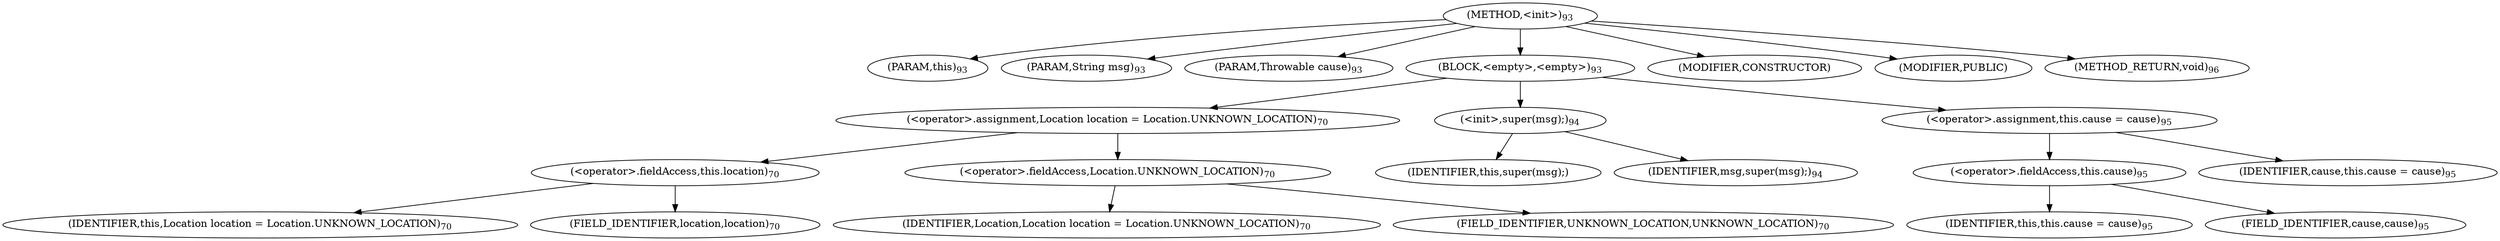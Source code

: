 digraph "&lt;init&gt;" {  
"91" [label = <(METHOD,&lt;init&gt;)<SUB>93</SUB>> ]
"8" [label = <(PARAM,this)<SUB>93</SUB>> ]
"92" [label = <(PARAM,String msg)<SUB>93</SUB>> ]
"93" [label = <(PARAM,Throwable cause)<SUB>93</SUB>> ]
"94" [label = <(BLOCK,&lt;empty&gt;,&lt;empty&gt;)<SUB>93</SUB>> ]
"95" [label = <(&lt;operator&gt;.assignment,Location location = Location.UNKNOWN_LOCATION)<SUB>70</SUB>> ]
"96" [label = <(&lt;operator&gt;.fieldAccess,this.location)<SUB>70</SUB>> ]
"97" [label = <(IDENTIFIER,this,Location location = Location.UNKNOWN_LOCATION)<SUB>70</SUB>> ]
"98" [label = <(FIELD_IDENTIFIER,location,location)<SUB>70</SUB>> ]
"99" [label = <(&lt;operator&gt;.fieldAccess,Location.UNKNOWN_LOCATION)<SUB>70</SUB>> ]
"100" [label = <(IDENTIFIER,Location,Location location = Location.UNKNOWN_LOCATION)<SUB>70</SUB>> ]
"101" [label = <(FIELD_IDENTIFIER,UNKNOWN_LOCATION,UNKNOWN_LOCATION)<SUB>70</SUB>> ]
"102" [label = <(&lt;init&gt;,super(msg);)<SUB>94</SUB>> ]
"7" [label = <(IDENTIFIER,this,super(msg);)> ]
"103" [label = <(IDENTIFIER,msg,super(msg);)<SUB>94</SUB>> ]
"104" [label = <(&lt;operator&gt;.assignment,this.cause = cause)<SUB>95</SUB>> ]
"105" [label = <(&lt;operator&gt;.fieldAccess,this.cause)<SUB>95</SUB>> ]
"9" [label = <(IDENTIFIER,this,this.cause = cause)<SUB>95</SUB>> ]
"106" [label = <(FIELD_IDENTIFIER,cause,cause)<SUB>95</SUB>> ]
"107" [label = <(IDENTIFIER,cause,this.cause = cause)<SUB>95</SUB>> ]
"108" [label = <(MODIFIER,CONSTRUCTOR)> ]
"109" [label = <(MODIFIER,PUBLIC)> ]
"110" [label = <(METHOD_RETURN,void)<SUB>96</SUB>> ]
  "91" -> "8" 
  "91" -> "92" 
  "91" -> "93" 
  "91" -> "94" 
  "91" -> "108" 
  "91" -> "109" 
  "91" -> "110" 
  "94" -> "95" 
  "94" -> "102" 
  "94" -> "104" 
  "95" -> "96" 
  "95" -> "99" 
  "96" -> "97" 
  "96" -> "98" 
  "99" -> "100" 
  "99" -> "101" 
  "102" -> "7" 
  "102" -> "103" 
  "104" -> "105" 
  "104" -> "107" 
  "105" -> "9" 
  "105" -> "106" 
}
